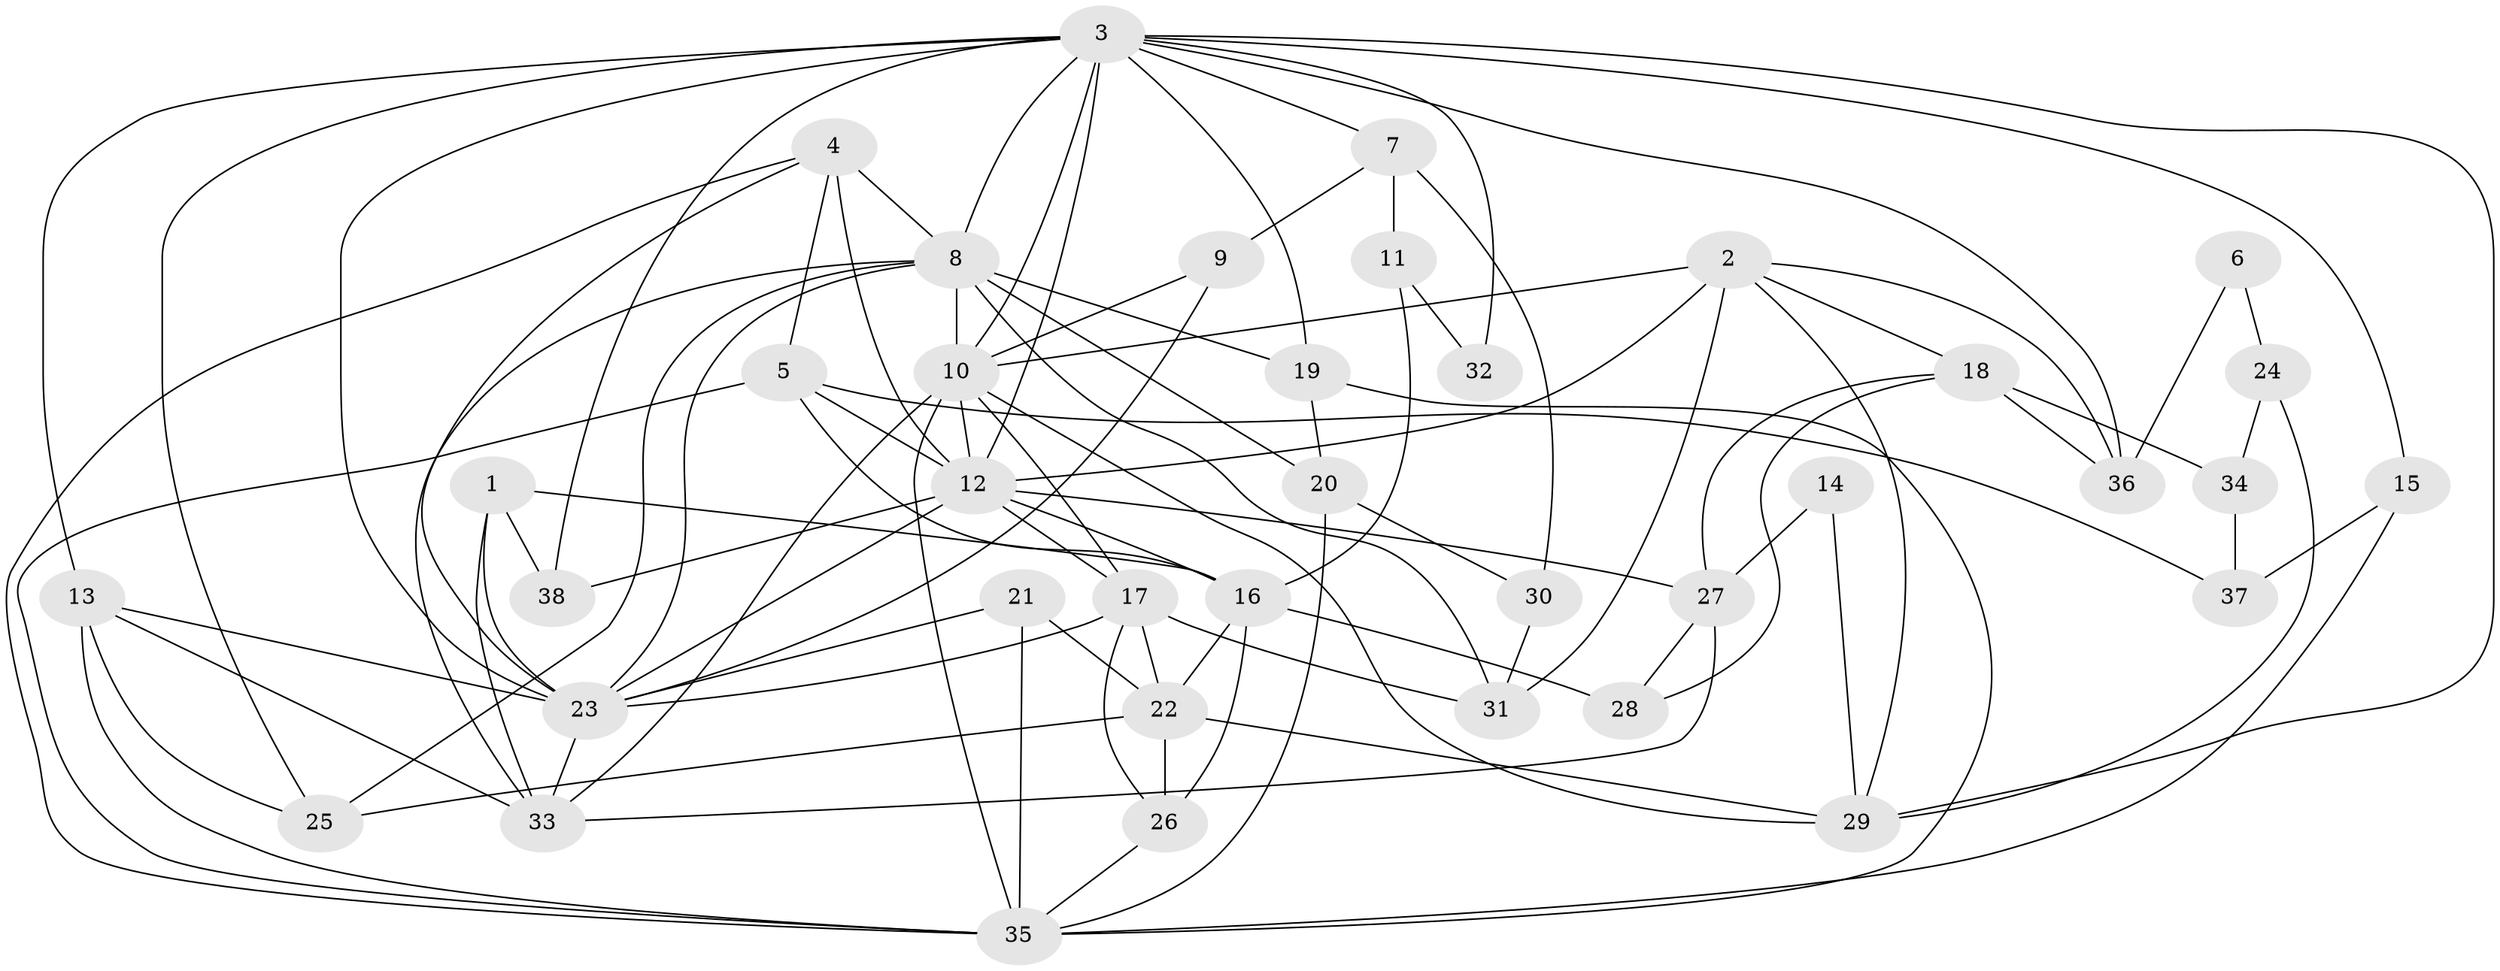 // original degree distribution, {3: 0.3466666666666667, 4: 0.26666666666666666, 5: 0.18666666666666668, 6: 0.10666666666666667, 2: 0.06666666666666667, 7: 0.02666666666666667}
// Generated by graph-tools (version 1.1) at 2025/36/03/09/25 02:36:00]
// undirected, 38 vertices, 95 edges
graph export_dot {
graph [start="1"]
  node [color=gray90,style=filled];
  1;
  2;
  3;
  4;
  5;
  6;
  7;
  8;
  9;
  10;
  11;
  12;
  13;
  14;
  15;
  16;
  17;
  18;
  19;
  20;
  21;
  22;
  23;
  24;
  25;
  26;
  27;
  28;
  29;
  30;
  31;
  32;
  33;
  34;
  35;
  36;
  37;
  38;
  1 -- 16 [weight=1.0];
  1 -- 23 [weight=1.0];
  1 -- 33 [weight=1.0];
  1 -- 38 [weight=1.0];
  2 -- 10 [weight=1.0];
  2 -- 12 [weight=2.0];
  2 -- 18 [weight=1.0];
  2 -- 29 [weight=1.0];
  2 -- 31 [weight=1.0];
  2 -- 36 [weight=1.0];
  3 -- 7 [weight=1.0];
  3 -- 8 [weight=1.0];
  3 -- 10 [weight=1.0];
  3 -- 12 [weight=2.0];
  3 -- 13 [weight=1.0];
  3 -- 15 [weight=1.0];
  3 -- 19 [weight=2.0];
  3 -- 23 [weight=2.0];
  3 -- 25 [weight=1.0];
  3 -- 29 [weight=1.0];
  3 -- 32 [weight=1.0];
  3 -- 36 [weight=1.0];
  3 -- 38 [weight=1.0];
  4 -- 5 [weight=1.0];
  4 -- 8 [weight=1.0];
  4 -- 12 [weight=2.0];
  4 -- 23 [weight=1.0];
  4 -- 35 [weight=1.0];
  5 -- 12 [weight=1.0];
  5 -- 16 [weight=2.0];
  5 -- 35 [weight=1.0];
  5 -- 37 [weight=1.0];
  6 -- 24 [weight=1.0];
  6 -- 36 [weight=1.0];
  7 -- 9 [weight=1.0];
  7 -- 11 [weight=1.0];
  7 -- 30 [weight=1.0];
  8 -- 10 [weight=1.0];
  8 -- 19 [weight=2.0];
  8 -- 20 [weight=1.0];
  8 -- 23 [weight=1.0];
  8 -- 25 [weight=2.0];
  8 -- 31 [weight=1.0];
  8 -- 33 [weight=1.0];
  9 -- 10 [weight=1.0];
  9 -- 23 [weight=1.0];
  10 -- 12 [weight=1.0];
  10 -- 17 [weight=1.0];
  10 -- 29 [weight=1.0];
  10 -- 33 [weight=1.0];
  10 -- 35 [weight=1.0];
  11 -- 16 [weight=2.0];
  11 -- 32 [weight=1.0];
  12 -- 16 [weight=1.0];
  12 -- 17 [weight=1.0];
  12 -- 23 [weight=1.0];
  12 -- 27 [weight=1.0];
  12 -- 38 [weight=1.0];
  13 -- 23 [weight=1.0];
  13 -- 25 [weight=1.0];
  13 -- 33 [weight=1.0];
  13 -- 35 [weight=1.0];
  14 -- 27 [weight=1.0];
  14 -- 29 [weight=1.0];
  15 -- 35 [weight=1.0];
  15 -- 37 [weight=1.0];
  16 -- 22 [weight=1.0];
  16 -- 26 [weight=1.0];
  16 -- 28 [weight=1.0];
  17 -- 22 [weight=1.0];
  17 -- 23 [weight=1.0];
  17 -- 26 [weight=1.0];
  17 -- 31 [weight=1.0];
  18 -- 27 [weight=1.0];
  18 -- 28 [weight=1.0];
  18 -- 34 [weight=1.0];
  18 -- 36 [weight=1.0];
  19 -- 20 [weight=1.0];
  19 -- 35 [weight=1.0];
  20 -- 30 [weight=1.0];
  20 -- 35 [weight=1.0];
  21 -- 22 [weight=1.0];
  21 -- 23 [weight=1.0];
  21 -- 35 [weight=1.0];
  22 -- 25 [weight=1.0];
  22 -- 26 [weight=2.0];
  22 -- 29 [weight=2.0];
  23 -- 33 [weight=1.0];
  24 -- 29 [weight=1.0];
  24 -- 34 [weight=1.0];
  26 -- 35 [weight=1.0];
  27 -- 28 [weight=1.0];
  27 -- 33 [weight=1.0];
  30 -- 31 [weight=1.0];
  34 -- 37 [weight=1.0];
}
